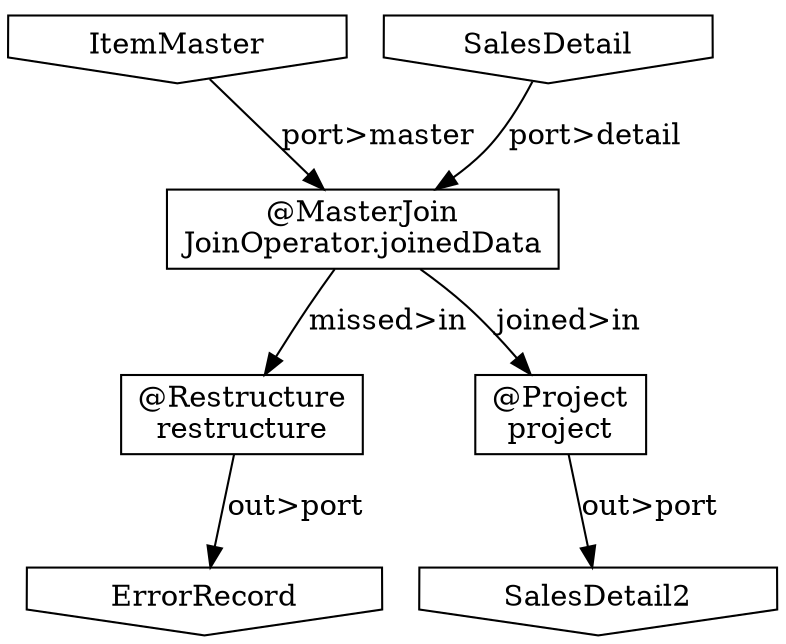 digraph {
    "d0f50788-4a3a-41f1-80e9-946d91ca619b" [shape=invhouse, label="ItemMaster"];
    "af3f8f4d-4657-4790-aa05-b7b216d316a0" [shape=invhouse, label="SalesDetail2"];
    "8a2ab3ec-3710-4099-b322-55e8b36553a9" [shape=invhouse, label="ErrorRecord"];
    "3b8d2844-2b77-4830-afb9-00c12f8163e9" [shape=box, label="@Restructure\nrestructure"];
    "97b9361f-a77d-4ca3-9081-49756bc56d33" [shape=box, label="@Project\nproject"];
    "a565fa61-f3cc-4785-aae6-4ba78ea06045" [shape=box, label="@MasterJoin\nJoinOperator.joinedData"];
    "942fdf3b-2ae3-4f91-8a41-3fc21c917339" [shape=invhouse, label="SalesDetail"];
    "d0f50788-4a3a-41f1-80e9-946d91ca619b" -> "a565fa61-f3cc-4785-aae6-4ba78ea06045" [label="port>master"];
    "3b8d2844-2b77-4830-afb9-00c12f8163e9" -> "8a2ab3ec-3710-4099-b322-55e8b36553a9" [label="out>port"];
    "97b9361f-a77d-4ca3-9081-49756bc56d33" -> "af3f8f4d-4657-4790-aa05-b7b216d316a0" [label="out>port"];
    "a565fa61-f3cc-4785-aae6-4ba78ea06045" -> "97b9361f-a77d-4ca3-9081-49756bc56d33" [label="joined>in"];
    "a565fa61-f3cc-4785-aae6-4ba78ea06045" -> "3b8d2844-2b77-4830-afb9-00c12f8163e9" [label="missed>in"];
    "942fdf3b-2ae3-4f91-8a41-3fc21c917339" -> "a565fa61-f3cc-4785-aae6-4ba78ea06045" [label="port>detail"];
}
